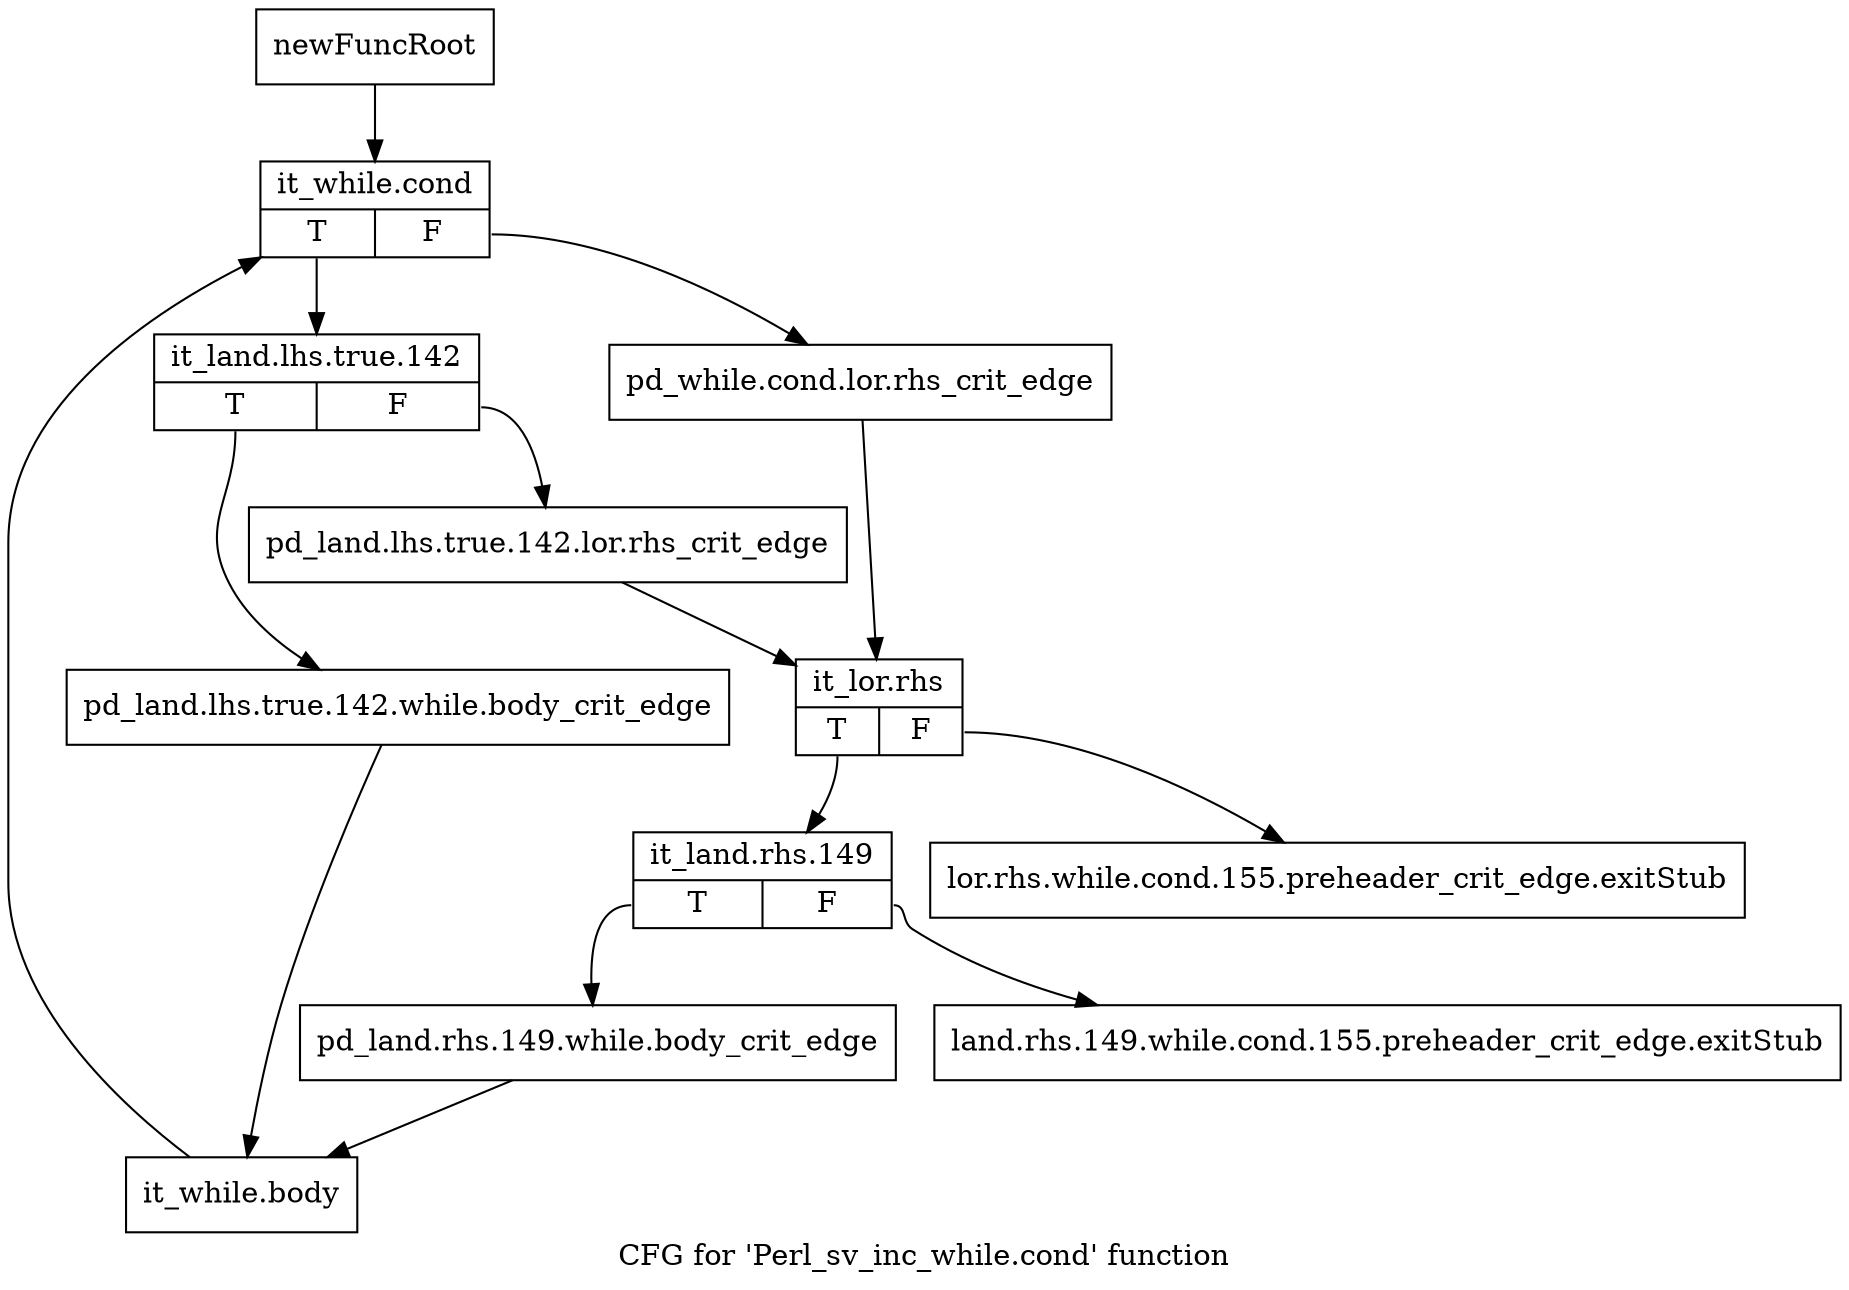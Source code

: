 digraph "CFG for 'Perl_sv_inc_while.cond' function" {
	label="CFG for 'Perl_sv_inc_while.cond' function";

	Node0x54aa000 [shape=record,label="{newFuncRoot}"];
	Node0x54aa000 -> Node0x54aa0f0;
	Node0x54aa050 [shape=record,label="{lor.rhs.while.cond.155.preheader_crit_edge.exitStub}"];
	Node0x54aa0a0 [shape=record,label="{land.rhs.149.while.cond.155.preheader_crit_edge.exitStub}"];
	Node0x54aa0f0 [shape=record,label="{it_while.cond|{<s0>T|<s1>F}}"];
	Node0x54aa0f0:s0 -> Node0x54aa190;
	Node0x54aa0f0:s1 -> Node0x54aa140;
	Node0x54aa140 [shape=record,label="{pd_while.cond.lor.rhs_crit_edge}"];
	Node0x54aa140 -> Node0x54aa230;
	Node0x54aa190 [shape=record,label="{it_land.lhs.true.142|{<s0>T|<s1>F}}"];
	Node0x54aa190:s0 -> Node0x54aa320;
	Node0x54aa190:s1 -> Node0x54aa1e0;
	Node0x54aa1e0 [shape=record,label="{pd_land.lhs.true.142.lor.rhs_crit_edge}"];
	Node0x54aa1e0 -> Node0x54aa230;
	Node0x54aa230 [shape=record,label="{it_lor.rhs|{<s0>T|<s1>F}}"];
	Node0x54aa230:s0 -> Node0x54aa280;
	Node0x54aa230:s1 -> Node0x54aa050;
	Node0x54aa280 [shape=record,label="{it_land.rhs.149|{<s0>T|<s1>F}}"];
	Node0x54aa280:s0 -> Node0x54aa2d0;
	Node0x54aa280:s1 -> Node0x54aa0a0;
	Node0x54aa2d0 [shape=record,label="{pd_land.rhs.149.while.body_crit_edge}"];
	Node0x54aa2d0 -> Node0x54aa370;
	Node0x54aa320 [shape=record,label="{pd_land.lhs.true.142.while.body_crit_edge}"];
	Node0x54aa320 -> Node0x54aa370;
	Node0x54aa370 [shape=record,label="{it_while.body}"];
	Node0x54aa370 -> Node0x54aa0f0;
}
